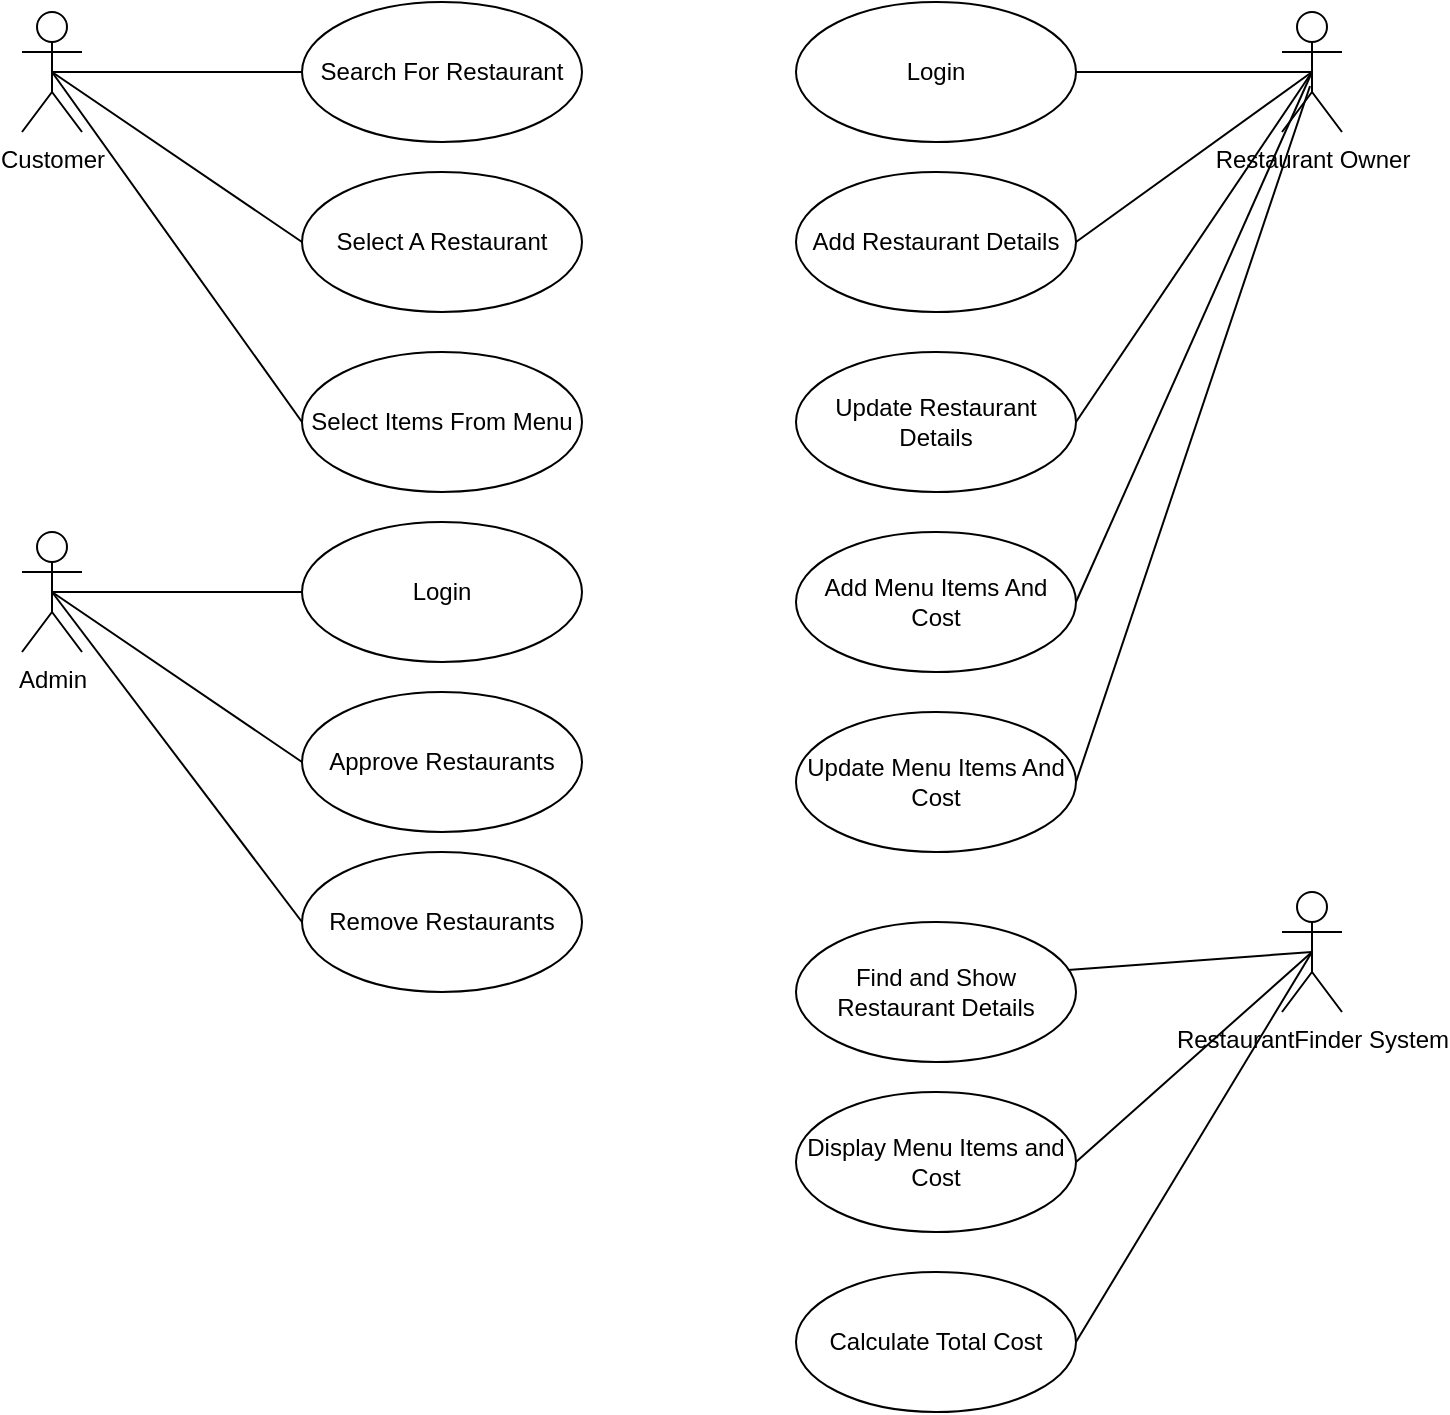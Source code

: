 <mxfile version="13.10.9" type="github">
  <diagram id="Gzh830ZmulrSo7HcPigp" name="Page-1">
    <mxGraphModel dx="1240" dy="743" grid="1" gridSize="10" guides="1" tooltips="1" connect="1" arrows="1" fold="1" page="1" pageScale="1" pageWidth="850" pageHeight="1100" math="0" shadow="0">
      <root>
        <mxCell id="0" />
        <mxCell id="1" parent="0" />
        <mxCell id="NGvDMcpf5pS3OicIXnfx-1" value="Customer" style="shape=umlActor;verticalLabelPosition=bottom;verticalAlign=top;html=1;" vertex="1" parent="1">
          <mxGeometry x="70" y="60" width="30" height="60" as="geometry" />
        </mxCell>
        <mxCell id="NGvDMcpf5pS3OicIXnfx-2" value="Restaurant Owner" style="shape=umlActor;verticalLabelPosition=bottom;verticalAlign=top;html=1;" vertex="1" parent="1">
          <mxGeometry x="700" y="60" width="30" height="60" as="geometry" />
        </mxCell>
        <mxCell id="NGvDMcpf5pS3OicIXnfx-5" value="Search For Restaurant" style="ellipse;whiteSpace=wrap;html=1;" vertex="1" parent="1">
          <mxGeometry x="210" y="55" width="140" height="70" as="geometry" />
        </mxCell>
        <mxCell id="NGvDMcpf5pS3OicIXnfx-6" value="Select A Restaurant" style="ellipse;whiteSpace=wrap;html=1;" vertex="1" parent="1">
          <mxGeometry x="210" y="140" width="140" height="70" as="geometry" />
        </mxCell>
        <mxCell id="NGvDMcpf5pS3OicIXnfx-7" value="Select Items From Menu" style="ellipse;whiteSpace=wrap;html=1;" vertex="1" parent="1">
          <mxGeometry x="210" y="230" width="140" height="70" as="geometry" />
        </mxCell>
        <mxCell id="NGvDMcpf5pS3OicIXnfx-8" value="Login" style="ellipse;whiteSpace=wrap;html=1;" vertex="1" parent="1">
          <mxGeometry x="457" y="55" width="140" height="70" as="geometry" />
        </mxCell>
        <mxCell id="NGvDMcpf5pS3OicIXnfx-9" value="Add Restaurant Details" style="ellipse;whiteSpace=wrap;html=1;" vertex="1" parent="1">
          <mxGeometry x="457" y="140" width="140" height="70" as="geometry" />
        </mxCell>
        <mxCell id="NGvDMcpf5pS3OicIXnfx-10" value="Update Restaurant Details" style="ellipse;whiteSpace=wrap;html=1;" vertex="1" parent="1">
          <mxGeometry x="457" y="230" width="140" height="70" as="geometry" />
        </mxCell>
        <mxCell id="NGvDMcpf5pS3OicIXnfx-11" value="Add Menu Items And Cost" style="ellipse;whiteSpace=wrap;html=1;" vertex="1" parent="1">
          <mxGeometry x="457" y="320" width="140" height="70" as="geometry" />
        </mxCell>
        <mxCell id="NGvDMcpf5pS3OicIXnfx-12" value="Update Menu Items And Cost" style="ellipse;whiteSpace=wrap;html=1;" vertex="1" parent="1">
          <mxGeometry x="457" y="410" width="140" height="70" as="geometry" />
        </mxCell>
        <mxCell id="NGvDMcpf5pS3OicIXnfx-13" value="Admin" style="shape=umlActor;verticalLabelPosition=bottom;verticalAlign=top;html=1;" vertex="1" parent="1">
          <mxGeometry x="70" y="320" width="30" height="60" as="geometry" />
        </mxCell>
        <mxCell id="NGvDMcpf5pS3OicIXnfx-14" value="Login" style="ellipse;whiteSpace=wrap;html=1;" vertex="1" parent="1">
          <mxGeometry x="210" y="315" width="140" height="70" as="geometry" />
        </mxCell>
        <mxCell id="NGvDMcpf5pS3OicIXnfx-15" value="Approve Restaurants" style="ellipse;whiteSpace=wrap;html=1;" vertex="1" parent="1">
          <mxGeometry x="210" y="400" width="140" height="70" as="geometry" />
        </mxCell>
        <mxCell id="NGvDMcpf5pS3OicIXnfx-16" value="Remove Restaurants" style="ellipse;whiteSpace=wrap;html=1;" vertex="1" parent="1">
          <mxGeometry x="210" y="480" width="140" height="70" as="geometry" />
        </mxCell>
        <mxCell id="NGvDMcpf5pS3OicIXnfx-17" value="RestaurantFinder System" style="shape=umlActor;verticalLabelPosition=bottom;verticalAlign=top;html=1;" vertex="1" parent="1">
          <mxGeometry x="700" y="500" width="30" height="60" as="geometry" />
        </mxCell>
        <mxCell id="NGvDMcpf5pS3OicIXnfx-18" value="Find and Show Restaurant Details" style="ellipse;whiteSpace=wrap;html=1;" vertex="1" parent="1">
          <mxGeometry x="457" y="515" width="140" height="70" as="geometry" />
        </mxCell>
        <mxCell id="NGvDMcpf5pS3OicIXnfx-19" value="Display Menu Items and Cost" style="ellipse;whiteSpace=wrap;html=1;" vertex="1" parent="1">
          <mxGeometry x="457" y="600" width="140" height="70" as="geometry" />
        </mxCell>
        <mxCell id="NGvDMcpf5pS3OicIXnfx-20" value="Calculate Total Cost" style="ellipse;whiteSpace=wrap;html=1;" vertex="1" parent="1">
          <mxGeometry x="457" y="690" width="140" height="70" as="geometry" />
        </mxCell>
        <mxCell id="NGvDMcpf5pS3OicIXnfx-26" value="" style="endArrow=none;html=1;exitX=0.5;exitY=0.5;exitDx=0;exitDy=0;exitPerimeter=0;entryX=0;entryY=0.5;entryDx=0;entryDy=0;" edge="1" parent="1" source="NGvDMcpf5pS3OicIXnfx-1" target="NGvDMcpf5pS3OicIXnfx-5">
          <mxGeometry width="50" height="50" relative="1" as="geometry">
            <mxPoint x="150" y="110" as="sourcePoint" />
            <mxPoint x="200" y="60" as="targetPoint" />
          </mxGeometry>
        </mxCell>
        <mxCell id="NGvDMcpf5pS3OicIXnfx-27" value="" style="endArrow=none;html=1;exitX=0.5;exitY=0.5;exitDx=0;exitDy=0;exitPerimeter=0;entryX=0;entryY=0.5;entryDx=0;entryDy=0;" edge="1" parent="1" source="NGvDMcpf5pS3OicIXnfx-1" target="NGvDMcpf5pS3OicIXnfx-6">
          <mxGeometry width="50" height="50" relative="1" as="geometry">
            <mxPoint x="95" y="100" as="sourcePoint" />
            <mxPoint x="200" y="170" as="targetPoint" />
          </mxGeometry>
        </mxCell>
        <mxCell id="NGvDMcpf5pS3OicIXnfx-29" value="" style="endArrow=none;html=1;entryX=0;entryY=0.5;entryDx=0;entryDy=0;exitX=0.5;exitY=0.5;exitDx=0;exitDy=0;exitPerimeter=0;" edge="1" parent="1" source="NGvDMcpf5pS3OicIXnfx-1" target="NGvDMcpf5pS3OicIXnfx-7">
          <mxGeometry width="50" height="50" relative="1" as="geometry">
            <mxPoint x="90" y="90" as="sourcePoint" />
            <mxPoint x="230" y="110" as="targetPoint" />
          </mxGeometry>
        </mxCell>
        <mxCell id="NGvDMcpf5pS3OicIXnfx-30" value="" style="endArrow=none;html=1;exitX=0.5;exitY=0.5;exitDx=0;exitDy=0;exitPerimeter=0;entryX=0;entryY=0.5;entryDx=0;entryDy=0;" edge="1" parent="1" source="NGvDMcpf5pS3OicIXnfx-13" target="NGvDMcpf5pS3OicIXnfx-14">
          <mxGeometry width="50" height="50" relative="1" as="geometry">
            <mxPoint x="95" y="100" as="sourcePoint" />
            <mxPoint x="200" y="350" as="targetPoint" />
          </mxGeometry>
        </mxCell>
        <mxCell id="NGvDMcpf5pS3OicIXnfx-31" value="" style="endArrow=none;html=1;exitX=0.5;exitY=0.5;exitDx=0;exitDy=0;exitPerimeter=0;entryX=0;entryY=0.5;entryDx=0;entryDy=0;" edge="1" parent="1" source="NGvDMcpf5pS3OicIXnfx-13" target="NGvDMcpf5pS3OicIXnfx-15">
          <mxGeometry width="50" height="50" relative="1" as="geometry">
            <mxPoint x="95" y="360" as="sourcePoint" />
            <mxPoint x="220" y="360" as="targetPoint" />
          </mxGeometry>
        </mxCell>
        <mxCell id="NGvDMcpf5pS3OicIXnfx-32" value="" style="endArrow=none;html=1;exitX=0.5;exitY=0.5;exitDx=0;exitDy=0;exitPerimeter=0;entryX=0;entryY=0.5;entryDx=0;entryDy=0;" edge="1" parent="1" source="NGvDMcpf5pS3OicIXnfx-13" target="NGvDMcpf5pS3OicIXnfx-16">
          <mxGeometry width="50" height="50" relative="1" as="geometry">
            <mxPoint x="105" y="370" as="sourcePoint" />
            <mxPoint x="230" y="370" as="targetPoint" />
          </mxGeometry>
        </mxCell>
        <mxCell id="NGvDMcpf5pS3OicIXnfx-33" value="" style="endArrow=none;html=1;exitX=1;exitY=0.5;exitDx=0;exitDy=0;entryX=0.5;entryY=0.5;entryDx=0;entryDy=0;entryPerimeter=0;" edge="1" parent="1" source="NGvDMcpf5pS3OicIXnfx-8" target="NGvDMcpf5pS3OicIXnfx-2">
          <mxGeometry width="50" height="50" relative="1" as="geometry">
            <mxPoint x="570" y="110" as="sourcePoint" />
            <mxPoint x="695" y="110" as="targetPoint" />
          </mxGeometry>
        </mxCell>
        <mxCell id="NGvDMcpf5pS3OicIXnfx-34" value="" style="endArrow=none;html=1;entryX=0.5;entryY=0.5;entryDx=0;entryDy=0;entryPerimeter=0;exitX=1;exitY=0.5;exitDx=0;exitDy=0;" edge="1" parent="1" source="NGvDMcpf5pS3OicIXnfx-9" target="NGvDMcpf5pS3OicIXnfx-2">
          <mxGeometry width="50" height="50" relative="1" as="geometry">
            <mxPoint x="620" y="160" as="sourcePoint" />
            <mxPoint x="745" y="160" as="targetPoint" />
          </mxGeometry>
        </mxCell>
        <mxCell id="NGvDMcpf5pS3OicIXnfx-35" value="" style="endArrow=none;html=1;exitX=1;exitY=0.5;exitDx=0;exitDy=0;entryX=0.5;entryY=0.5;entryDx=0;entryDy=0;entryPerimeter=0;" edge="1" parent="1" source="NGvDMcpf5pS3OicIXnfx-10" target="NGvDMcpf5pS3OicIXnfx-2">
          <mxGeometry width="50" height="50" relative="1" as="geometry">
            <mxPoint x="650" y="190" as="sourcePoint" />
            <mxPoint x="775" y="190" as="targetPoint" />
          </mxGeometry>
        </mxCell>
        <mxCell id="NGvDMcpf5pS3OicIXnfx-36" value="" style="endArrow=none;html=1;exitX=1;exitY=0.5;exitDx=0;exitDy=0;entryX=0.5;entryY=0.5;entryDx=0;entryDy=0;entryPerimeter=0;" edge="1" parent="1" source="NGvDMcpf5pS3OicIXnfx-11" target="NGvDMcpf5pS3OicIXnfx-2">
          <mxGeometry width="50" height="50" relative="1" as="geometry">
            <mxPoint x="607" y="275" as="sourcePoint" />
            <mxPoint x="725" y="100" as="targetPoint" />
          </mxGeometry>
        </mxCell>
        <mxCell id="NGvDMcpf5pS3OicIXnfx-37" value="" style="endArrow=none;html=1;exitX=1;exitY=0.5;exitDx=0;exitDy=0;entryX=0.467;entryY=0.617;entryDx=0;entryDy=0;entryPerimeter=0;" edge="1" parent="1" source="NGvDMcpf5pS3OicIXnfx-12" target="NGvDMcpf5pS3OicIXnfx-2">
          <mxGeometry width="50" height="50" relative="1" as="geometry">
            <mxPoint x="617" y="285" as="sourcePoint" />
            <mxPoint x="735" y="110" as="targetPoint" />
          </mxGeometry>
        </mxCell>
        <mxCell id="NGvDMcpf5pS3OicIXnfx-38" value="" style="endArrow=none;html=1;entryX=0.5;entryY=0.5;entryDx=0;entryDy=0;entryPerimeter=0;exitX=0.971;exitY=0.343;exitDx=0;exitDy=0;exitPerimeter=0;" edge="1" parent="1" source="NGvDMcpf5pS3OicIXnfx-18" target="NGvDMcpf5pS3OicIXnfx-17">
          <mxGeometry width="50" height="50" relative="1" as="geometry">
            <mxPoint x="600" y="550" as="sourcePoint" />
            <mxPoint x="738" y="375" as="targetPoint" />
          </mxGeometry>
        </mxCell>
        <mxCell id="NGvDMcpf5pS3OicIXnfx-39" value="" style="endArrow=none;html=1;entryX=0.5;entryY=0.5;entryDx=0;entryDy=0;entryPerimeter=0;exitX=1;exitY=0.5;exitDx=0;exitDy=0;" edge="1" parent="1" source="NGvDMcpf5pS3OicIXnfx-19" target="NGvDMcpf5pS3OicIXnfx-17">
          <mxGeometry width="50" height="50" relative="1" as="geometry">
            <mxPoint x="602.94" y="549.01" as="sourcePoint" />
            <mxPoint x="725" y="540" as="targetPoint" />
          </mxGeometry>
        </mxCell>
        <mxCell id="NGvDMcpf5pS3OicIXnfx-40" value="" style="endArrow=none;html=1;exitX=1;exitY=0.5;exitDx=0;exitDy=0;entryX=0.5;entryY=0.5;entryDx=0;entryDy=0;entryPerimeter=0;" edge="1" parent="1" source="NGvDMcpf5pS3OicIXnfx-20" target="NGvDMcpf5pS3OicIXnfx-17">
          <mxGeometry width="50" height="50" relative="1" as="geometry">
            <mxPoint x="612.94" y="559.01" as="sourcePoint" />
            <mxPoint x="740" y="550" as="targetPoint" />
          </mxGeometry>
        </mxCell>
      </root>
    </mxGraphModel>
  </diagram>
</mxfile>
